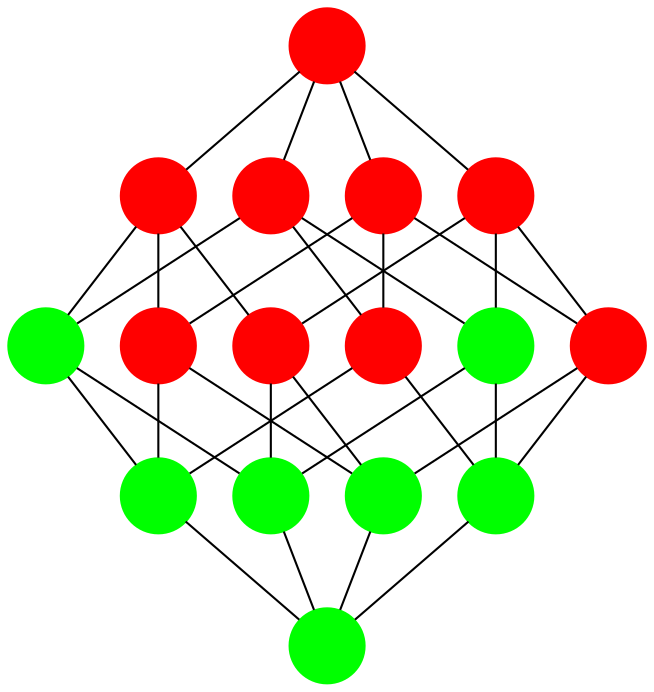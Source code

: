 digraph{
rankdir=BT
node[shape=circle,style=filled,label=""]
edge[dir=none]
0[color="#FF0000"]
1[color="#FF0000"]
2[color="#FF0000"]
3[color="#00FF00"]
4[color="#FF0000"]
5[color="#FF0000"]
6[color="#FF0000"]
7[color="#00FF00"]
8[color="#FF0000"]
9[color="#FF0000"]
10[color="#00FF00"]
11[color="#00FF00"]
12[color="#FF0000"]
13[color="#00FF00"]
14[color="#00FF00"]
15[color="#00FF00"]
1->0
2->0
4->0
8->0
3->1
5->1
9->1
3->2
6->2
10->2
7->3
11->3
5->4
6->4
12->4
7->5
13->5
7->6
14->6
15->7
9->8
10->8
12->8
11->9
13->9
11->10
14->10
15->11
13->12
14->12
15->13
15->14
}